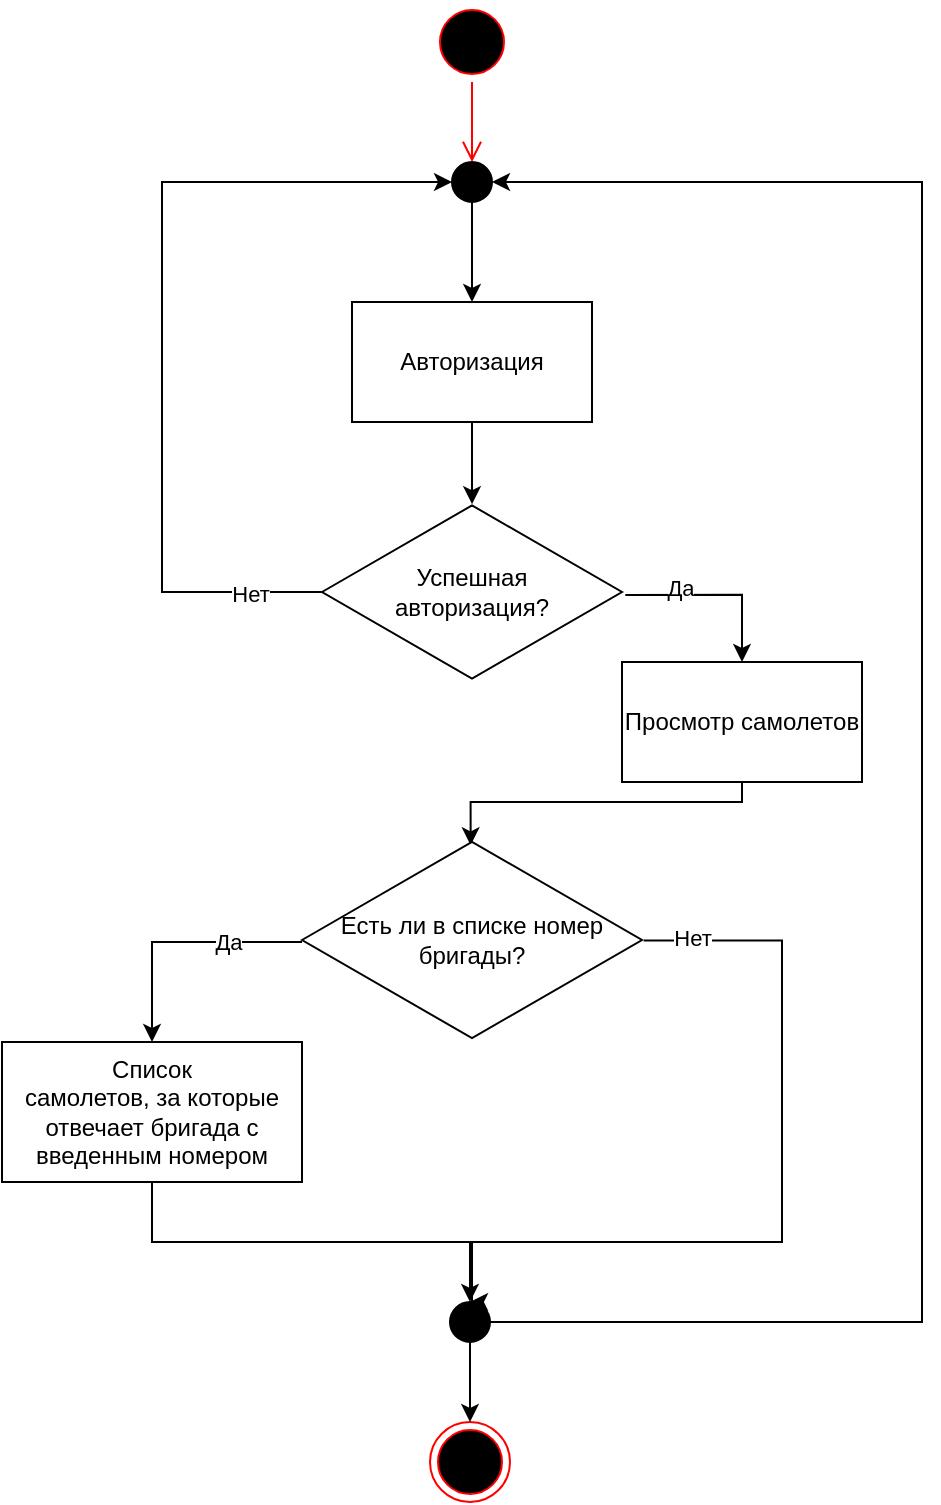 <mxfile version="22.1.2" type="device" pages="6">
  <diagram name="Бригадир" id="gbYcg71emGCIpF23BY0E">
    <mxGraphModel dx="1050" dy="629" grid="1" gridSize="10" guides="1" tooltips="1" connect="1" arrows="1" fold="1" page="1" pageScale="1" pageWidth="827" pageHeight="1169" math="0" shadow="0">
      <root>
        <mxCell id="0" />
        <mxCell id="1" parent="0" />
        <mxCell id="B1rNJe0j7EwULdUaKIZM-1" value="" style="ellipse;html=1;shape=startState;fillColor=#000000;strokeColor=#ff0000;" parent="1" vertex="1">
          <mxGeometry x="395" y="30" width="40" height="40" as="geometry" />
        </mxCell>
        <mxCell id="B1rNJe0j7EwULdUaKIZM-2" value="" style="edgeStyle=orthogonalEdgeStyle;html=1;verticalAlign=bottom;endArrow=open;endSize=8;strokeColor=#ff0000;rounded=0;entryX=0.5;entryY=0;entryDx=0;entryDy=0;" parent="1" source="B1rNJe0j7EwULdUaKIZM-1" target="N_R28Sh8K6TApdgzgdQJ-3" edge="1">
          <mxGeometry relative="1" as="geometry">
            <mxPoint x="470" y="60" as="targetPoint" />
          </mxGeometry>
        </mxCell>
        <mxCell id="9cxSKpNb0gx41KzYhWDz-2" style="edgeStyle=orthogonalEdgeStyle;rounded=0;orthogonalLoop=1;jettySize=auto;html=1;exitX=0.5;exitY=1;exitDx=0;exitDy=0;entryX=0.496;entryY=0.036;entryDx=0;entryDy=0;entryPerimeter=0;" parent="1" source="KCnsdSnW5oyPsIsuhHRU-5" target="9cxSKpNb0gx41KzYhWDz-3" edge="1">
          <mxGeometry relative="1" as="geometry">
            <mxPoint x="415" y="560" as="targetPoint" />
            <Array as="points">
              <mxPoint x="550" y="430" />
              <mxPoint x="414" y="430" />
            </Array>
          </mxGeometry>
        </mxCell>
        <mxCell id="KCnsdSnW5oyPsIsuhHRU-5" value="Просмотр самолетов" style="rounded=0;whiteSpace=wrap;html=1;" parent="1" vertex="1">
          <mxGeometry x="490" y="360" width="120" height="60" as="geometry" />
        </mxCell>
        <mxCell id="9cxSKpNb0gx41KzYhWDz-7" style="edgeStyle=orthogonalEdgeStyle;rounded=0;orthogonalLoop=1;jettySize=auto;html=1;entryX=0.5;entryY=0;entryDx=0;entryDy=0;exitX=1.005;exitY=0.502;exitDx=0;exitDy=0;exitPerimeter=0;" parent="1" source="9cxSKpNb0gx41KzYhWDz-3" target="N_R28Sh8K6TApdgzgdQJ-10" edge="1">
          <mxGeometry relative="1" as="geometry">
            <Array as="points">
              <mxPoint x="570" y="499" />
              <mxPoint x="570" y="650" />
              <mxPoint x="415" y="650" />
            </Array>
          </mxGeometry>
        </mxCell>
        <mxCell id="9cxSKpNb0gx41KzYhWDz-8" value="Нет" style="edgeLabel;html=1;align=center;verticalAlign=middle;resizable=0;points=[];" parent="9cxSKpNb0gx41KzYhWDz-7" vertex="1" connectable="0">
          <mxGeometry x="-0.884" y="1" relative="1" as="geometry">
            <mxPoint as="offset" />
          </mxGeometry>
        </mxCell>
        <mxCell id="9cxSKpNb0gx41KzYhWDz-10" style="edgeStyle=orthogonalEdgeStyle;rounded=0;orthogonalLoop=1;jettySize=auto;html=1;entryX=0.5;entryY=0;entryDx=0;entryDy=0;" parent="1" source="9cxSKpNb0gx41KzYhWDz-3" target="9cxSKpNb0gx41KzYhWDz-9" edge="1">
          <mxGeometry relative="1" as="geometry">
            <Array as="points">
              <mxPoint x="255" y="500" />
            </Array>
          </mxGeometry>
        </mxCell>
        <mxCell id="9cxSKpNb0gx41KzYhWDz-11" value="Да" style="edgeLabel;html=1;align=center;verticalAlign=middle;resizable=0;points=[];" parent="9cxSKpNb0gx41KzYhWDz-10" vertex="1" connectable="0">
          <mxGeometry x="-0.403" relative="1" as="geometry">
            <mxPoint as="offset" />
          </mxGeometry>
        </mxCell>
        <mxCell id="9cxSKpNb0gx41KzYhWDz-3" value="Есть ли в списке номер бригады?" style="html=1;whiteSpace=wrap;aspect=fixed;shape=isoRectangle;" parent="1" vertex="1">
          <mxGeometry x="330" y="448" width="170" height="102" as="geometry" />
        </mxCell>
        <mxCell id="9cxSKpNb0gx41KzYhWDz-15" style="edgeStyle=orthogonalEdgeStyle;rounded=0;orthogonalLoop=1;jettySize=auto;html=1;exitX=0.5;exitY=1;exitDx=0;exitDy=0;entryX=0.5;entryY=0;entryDx=0;entryDy=0;" parent="1" source="9cxSKpNb0gx41KzYhWDz-9" target="N_R28Sh8K6TApdgzgdQJ-10" edge="1">
          <mxGeometry relative="1" as="geometry">
            <mxPoint x="255" y="780" as="targetPoint" />
          </mxGeometry>
        </mxCell>
        <mxCell id="9cxSKpNb0gx41KzYhWDz-9" value="Список&lt;br&gt;самолетов, за которые отвечает бригада с введенным номером" style="rounded=0;whiteSpace=wrap;html=1;" parent="1" vertex="1">
          <mxGeometry x="180" y="550" width="150" height="70" as="geometry" />
        </mxCell>
        <mxCell id="9cxSKpNb0gx41KzYhWDz-12" value="" style="ellipse;html=1;shape=endState;fillColor=#000000;strokeColor=#ff0000;" parent="1" vertex="1">
          <mxGeometry x="394" y="740" width="40" height="40" as="geometry" />
        </mxCell>
        <mxCell id="N_R28Sh8K6TApdgzgdQJ-1" value="Авторизация" style="rounded=0;whiteSpace=wrap;html=1;" parent="1" vertex="1">
          <mxGeometry x="355" y="180" width="120" height="60" as="geometry" />
        </mxCell>
        <mxCell id="N_R28Sh8K6TApdgzgdQJ-6" style="edgeStyle=orthogonalEdgeStyle;rounded=0;orthogonalLoop=1;jettySize=auto;html=1;entryX=0;entryY=0.5;entryDx=0;entryDy=0;" parent="1" source="N_R28Sh8K6TApdgzgdQJ-2" target="N_R28Sh8K6TApdgzgdQJ-3" edge="1">
          <mxGeometry relative="1" as="geometry">
            <Array as="points">
              <mxPoint x="260" y="325" />
              <mxPoint x="260" y="120" />
            </Array>
            <mxPoint x="244.393" y="805.607" as="targetPoint" />
          </mxGeometry>
        </mxCell>
        <mxCell id="N_R28Sh8K6TApdgzgdQJ-7" value="Нет" style="edgeLabel;html=1;align=center;verticalAlign=middle;resizable=0;points=[];" parent="N_R28Sh8K6TApdgzgdQJ-6" vertex="1" connectable="0">
          <mxGeometry x="-0.831" y="1" relative="1" as="geometry">
            <mxPoint as="offset" />
          </mxGeometry>
        </mxCell>
        <mxCell id="N_R28Sh8K6TApdgzgdQJ-8" style="edgeStyle=orthogonalEdgeStyle;rounded=0;orthogonalLoop=1;jettySize=auto;html=1;entryX=0.5;entryY=0;entryDx=0;entryDy=0;exitX=1.011;exitY=0.516;exitDx=0;exitDy=0;exitPerimeter=0;" parent="1" source="N_R28Sh8K6TApdgzgdQJ-2" target="KCnsdSnW5oyPsIsuhHRU-5" edge="1">
          <mxGeometry relative="1" as="geometry">
            <mxPoint x="575" y="360" as="targetPoint" />
            <Array as="points">
              <mxPoint x="550" y="326" />
            </Array>
          </mxGeometry>
        </mxCell>
        <mxCell id="N_R28Sh8K6TApdgzgdQJ-9" value="Да" style="edgeLabel;html=1;align=center;verticalAlign=middle;resizable=0;points=[];" parent="N_R28Sh8K6TApdgzgdQJ-8" vertex="1" connectable="0">
          <mxGeometry x="-0.397" y="4" relative="1" as="geometry">
            <mxPoint as="offset" />
          </mxGeometry>
        </mxCell>
        <mxCell id="N_R28Sh8K6TApdgzgdQJ-2" value="Успешная&lt;br&gt;авторизация?" style="html=1;whiteSpace=wrap;aspect=fixed;shape=isoRectangle;" parent="1" vertex="1">
          <mxGeometry x="340" y="280" width="150" height="90" as="geometry" />
        </mxCell>
        <mxCell id="N_R28Sh8K6TApdgzgdQJ-4" style="edgeStyle=orthogonalEdgeStyle;rounded=0;orthogonalLoop=1;jettySize=auto;html=1;exitX=0.5;exitY=1;exitDx=0;exitDy=0;entryX=0.5;entryY=0;entryDx=0;entryDy=0;" parent="1" source="N_R28Sh8K6TApdgzgdQJ-3" target="N_R28Sh8K6TApdgzgdQJ-1" edge="1">
          <mxGeometry relative="1" as="geometry" />
        </mxCell>
        <mxCell id="N_R28Sh8K6TApdgzgdQJ-3" value="" style="ellipse;fillColor=strokeColor;html=1;" parent="1" vertex="1">
          <mxGeometry x="405" y="110" width="20" height="20" as="geometry" />
        </mxCell>
        <mxCell id="N_R28Sh8K6TApdgzgdQJ-5" style="edgeStyle=orthogonalEdgeStyle;rounded=0;orthogonalLoop=1;jettySize=auto;html=1;exitX=0.5;exitY=1;exitDx=0;exitDy=0;entryX=0.5;entryY=0.012;entryDx=0;entryDy=0;entryPerimeter=0;" parent="1" source="N_R28Sh8K6TApdgzgdQJ-1" target="N_R28Sh8K6TApdgzgdQJ-2" edge="1">
          <mxGeometry relative="1" as="geometry" />
        </mxCell>
        <mxCell id="N_R28Sh8K6TApdgzgdQJ-12" style="edgeStyle=orthogonalEdgeStyle;rounded=0;orthogonalLoop=1;jettySize=auto;html=1;exitX=0.5;exitY=1;exitDx=0;exitDy=0;entryX=0.5;entryY=0;entryDx=0;entryDy=0;" parent="1" source="N_R28Sh8K6TApdgzgdQJ-10" target="9cxSKpNb0gx41KzYhWDz-12" edge="1">
          <mxGeometry relative="1" as="geometry" />
        </mxCell>
        <mxCell id="N_R28Sh8K6TApdgzgdQJ-13" style="edgeStyle=orthogonalEdgeStyle;rounded=0;orthogonalLoop=1;jettySize=auto;html=1;exitX=1;exitY=0.5;exitDx=0;exitDy=0;entryX=1;entryY=0.5;entryDx=0;entryDy=0;" parent="1" source="N_R28Sh8K6TApdgzgdQJ-10" target="N_R28Sh8K6TApdgzgdQJ-3" edge="1">
          <mxGeometry relative="1" as="geometry">
            <Array as="points">
              <mxPoint x="640" y="690" />
              <mxPoint x="640" y="120" />
            </Array>
          </mxGeometry>
        </mxCell>
        <mxCell id="N_R28Sh8K6TApdgzgdQJ-10" value="" style="ellipse;fillColor=strokeColor;html=1;" parent="1" vertex="1">
          <mxGeometry x="404" y="680" width="20" height="20" as="geometry" />
        </mxCell>
      </root>
    </mxGraphModel>
  </diagram>
  <diagram id="72RkQnTrz2bTKzJ07-hC" name="Бригадир_этап_самолета">
    <mxGraphModel dx="1050" dy="629" grid="1" gridSize="10" guides="1" tooltips="1" connect="1" arrows="1" fold="1" page="1" pageScale="1" pageWidth="827" pageHeight="1169" math="0" shadow="0">
      <root>
        <mxCell id="0" />
        <mxCell id="1" parent="0" />
        <mxCell id="479lsG_VexsCxlOo2ozE-1" value="" style="ellipse;html=1;shape=startState;fillColor=#000000;strokeColor=#ff0000;" parent="1" vertex="1">
          <mxGeometry x="395" y="30" width="40" height="40" as="geometry" />
        </mxCell>
        <mxCell id="479lsG_VexsCxlOo2ozE-2" value="" style="edgeStyle=orthogonalEdgeStyle;html=1;verticalAlign=bottom;endArrow=open;endSize=8;strokeColor=#ff0000;rounded=0;entryX=0.5;entryY=0;entryDx=0;entryDy=0;" parent="1" source="479lsG_VexsCxlOo2ozE-1" target="479lsG_VexsCxlOo2ozE-25" edge="1">
          <mxGeometry relative="1" as="geometry">
            <mxPoint x="470" y="60" as="targetPoint" />
          </mxGeometry>
        </mxCell>
        <mxCell id="479lsG_VexsCxlOo2ozE-3" style="edgeStyle=orthogonalEdgeStyle;rounded=0;orthogonalLoop=1;jettySize=auto;html=1;exitX=0.5;exitY=1;exitDx=0;exitDy=0;entryX=0.496;entryY=0.036;entryDx=0;entryDy=0;entryPerimeter=0;" parent="1" source="479lsG_VexsCxlOo2ozE-4" target="479lsG_VexsCxlOo2ozE-9" edge="1">
          <mxGeometry relative="1" as="geometry">
            <mxPoint x="415" y="560" as="targetPoint" />
          </mxGeometry>
        </mxCell>
        <mxCell id="479lsG_VexsCxlOo2ozE-4" value="Просмотр самолетов" style="rounded=0;whiteSpace=wrap;html=1;" parent="1" vertex="1">
          <mxGeometry x="490" y="370" width="120" height="60" as="geometry" />
        </mxCell>
        <mxCell id="479lsG_VexsCxlOo2ozE-7" style="edgeStyle=orthogonalEdgeStyle;rounded=0;orthogonalLoop=1;jettySize=auto;html=1;entryX=0.5;entryY=0;entryDx=0;entryDy=0;" parent="1" source="479lsG_VexsCxlOo2ozE-9" target="479lsG_VexsCxlOo2ozE-13" edge="1">
          <mxGeometry relative="1" as="geometry">
            <Array as="points">
              <mxPoint x="255" y="525" />
            </Array>
          </mxGeometry>
        </mxCell>
        <mxCell id="Mda50vSBK-oNokHzPHRJ-4" value="Да" style="edgeLabel;html=1;align=center;verticalAlign=middle;resizable=0;points=[];" parent="479lsG_VexsCxlOo2ozE-7" vertex="1" connectable="0">
          <mxGeometry x="-0.496" y="-1" relative="1" as="geometry">
            <mxPoint as="offset" />
          </mxGeometry>
        </mxCell>
        <mxCell id="Mda50vSBK-oNokHzPHRJ-1" style="edgeStyle=orthogonalEdgeStyle;rounded=0;orthogonalLoop=1;jettySize=auto;html=1;entryX=0.5;entryY=0;entryDx=0;entryDy=0;exitX=0.996;exitY=0.498;exitDx=0;exitDy=0;exitPerimeter=0;" parent="1" source="479lsG_VexsCxlOo2ozE-9" target="479lsG_VexsCxlOo2ozE-29" edge="1">
          <mxGeometry relative="1" as="geometry">
            <Array as="points">
              <mxPoint x="560" y="525" />
              <mxPoint x="560" y="700" />
              <mxPoint x="415" y="700" />
            </Array>
          </mxGeometry>
        </mxCell>
        <mxCell id="Mda50vSBK-oNokHzPHRJ-2" value="Нет" style="edgeLabel;html=1;align=center;verticalAlign=middle;resizable=0;points=[];" parent="Mda50vSBK-oNokHzPHRJ-1" vertex="1" connectable="0">
          <mxGeometry x="-0.91" y="2" relative="1" as="geometry">
            <mxPoint as="offset" />
          </mxGeometry>
        </mxCell>
        <mxCell id="479lsG_VexsCxlOo2ozE-9" value="Самолет прошел текущий&lt;br&gt;этап подготовки?" style="html=1;whiteSpace=wrap;aspect=fixed;shape=isoRectangle;" parent="1" vertex="1">
          <mxGeometry x="323.34" y="470" width="183.33" height="110" as="geometry" />
        </mxCell>
        <mxCell id="479lsG_VexsCxlOo2ozE-12" style="edgeStyle=orthogonalEdgeStyle;rounded=0;orthogonalLoop=1;jettySize=auto;html=1;exitX=0.5;exitY=1;exitDx=0;exitDy=0;entryX=0.5;entryY=0;entryDx=0;entryDy=0;" parent="1" source="479lsG_VexsCxlOo2ozE-13" target="479lsG_VexsCxlOo2ozE-29" edge="1">
          <mxGeometry relative="1" as="geometry">
            <mxPoint x="255" y="780" as="targetPoint" />
            <Array as="points">
              <mxPoint x="255" y="700" />
              <mxPoint x="415" y="700" />
            </Array>
          </mxGeometry>
        </mxCell>
        <mxCell id="479lsG_VexsCxlOo2ozE-13" value="Самолет переходит на&amp;nbsp; следующий этап подготовки" style="rounded=0;whiteSpace=wrap;html=1;" parent="1" vertex="1">
          <mxGeometry x="180" y="570" width="150" height="70" as="geometry" />
        </mxCell>
        <mxCell id="479lsG_VexsCxlOo2ozE-14" value="" style="ellipse;html=1;shape=endState;fillColor=#000000;strokeColor=#ff0000;" parent="1" vertex="1">
          <mxGeometry x="394" y="800" width="40" height="40" as="geometry" />
        </mxCell>
        <mxCell id="479lsG_VexsCxlOo2ozE-18" value="Авторизация" style="rounded=0;whiteSpace=wrap;html=1;" parent="1" vertex="1">
          <mxGeometry x="355" y="180" width="120" height="60" as="geometry" />
        </mxCell>
        <mxCell id="479lsG_VexsCxlOo2ozE-19" style="edgeStyle=orthogonalEdgeStyle;rounded=0;orthogonalLoop=1;jettySize=auto;html=1;entryX=0;entryY=0.5;entryDx=0;entryDy=0;" parent="1" source="479lsG_VexsCxlOo2ozE-23" target="479lsG_VexsCxlOo2ozE-25" edge="1">
          <mxGeometry relative="1" as="geometry">
            <Array as="points">
              <mxPoint x="260" y="325" />
              <mxPoint x="260" y="120" />
            </Array>
          </mxGeometry>
        </mxCell>
        <mxCell id="479lsG_VexsCxlOo2ozE-20" value="Нет" style="edgeLabel;html=1;align=center;verticalAlign=middle;resizable=0;points=[];" parent="479lsG_VexsCxlOo2ozE-19" vertex="1" connectable="0">
          <mxGeometry x="-0.831" y="1" relative="1" as="geometry">
            <mxPoint as="offset" />
          </mxGeometry>
        </mxCell>
        <mxCell id="479lsG_VexsCxlOo2ozE-21" style="edgeStyle=orthogonalEdgeStyle;rounded=0;orthogonalLoop=1;jettySize=auto;html=1;entryX=0.5;entryY=0;entryDx=0;entryDy=0;" parent="1" source="479lsG_VexsCxlOo2ozE-23" target="479lsG_VexsCxlOo2ozE-4" edge="1">
          <mxGeometry relative="1" as="geometry">
            <mxPoint x="560" y="325" as="targetPoint" />
            <Array as="points">
              <mxPoint x="550" y="325" />
            </Array>
          </mxGeometry>
        </mxCell>
        <mxCell id="479lsG_VexsCxlOo2ozE-22" value="Да" style="edgeLabel;html=1;align=center;verticalAlign=middle;resizable=0;points=[];" parent="479lsG_VexsCxlOo2ozE-21" vertex="1" connectable="0">
          <mxGeometry x="-0.397" y="4" relative="1" as="geometry">
            <mxPoint as="offset" />
          </mxGeometry>
        </mxCell>
        <mxCell id="479lsG_VexsCxlOo2ozE-23" value="Успешная&lt;br&gt;авторизация?" style="html=1;whiteSpace=wrap;aspect=fixed;shape=isoRectangle;" parent="1" vertex="1">
          <mxGeometry x="340" y="280" width="150" height="90" as="geometry" />
        </mxCell>
        <mxCell id="479lsG_VexsCxlOo2ozE-24" style="edgeStyle=orthogonalEdgeStyle;rounded=0;orthogonalLoop=1;jettySize=auto;html=1;exitX=0.5;exitY=1;exitDx=0;exitDy=0;entryX=0.5;entryY=0;entryDx=0;entryDy=0;" parent="1" source="479lsG_VexsCxlOo2ozE-25" target="479lsG_VexsCxlOo2ozE-18" edge="1">
          <mxGeometry relative="1" as="geometry" />
        </mxCell>
        <mxCell id="479lsG_VexsCxlOo2ozE-25" value="" style="ellipse;fillColor=strokeColor;html=1;" parent="1" vertex="1">
          <mxGeometry x="405" y="110" width="20" height="20" as="geometry" />
        </mxCell>
        <mxCell id="479lsG_VexsCxlOo2ozE-26" style="edgeStyle=orthogonalEdgeStyle;rounded=0;orthogonalLoop=1;jettySize=auto;html=1;exitX=0.5;exitY=1;exitDx=0;exitDy=0;entryX=0.5;entryY=0.012;entryDx=0;entryDy=0;entryPerimeter=0;" parent="1" source="479lsG_VexsCxlOo2ozE-18" target="479lsG_VexsCxlOo2ozE-23" edge="1">
          <mxGeometry relative="1" as="geometry" />
        </mxCell>
        <mxCell id="Mda50vSBK-oNokHzPHRJ-6" style="edgeStyle=orthogonalEdgeStyle;rounded=0;orthogonalLoop=1;jettySize=auto;html=1;exitX=1;exitY=0.5;exitDx=0;exitDy=0;entryX=1;entryY=0.5;entryDx=0;entryDy=0;" parent="1" source="479lsG_VexsCxlOo2ozE-29" target="479lsG_VexsCxlOo2ozE-25" edge="1">
          <mxGeometry relative="1" as="geometry">
            <Array as="points">
              <mxPoint x="630" y="750" />
              <mxPoint x="630" y="120" />
            </Array>
          </mxGeometry>
        </mxCell>
        <mxCell id="Mda50vSBK-oNokHzPHRJ-7" style="edgeStyle=orthogonalEdgeStyle;rounded=0;orthogonalLoop=1;jettySize=auto;html=1;exitX=0.5;exitY=1;exitDx=0;exitDy=0;entryX=0.5;entryY=0;entryDx=0;entryDy=0;" parent="1" source="479lsG_VexsCxlOo2ozE-29" target="479lsG_VexsCxlOo2ozE-14" edge="1">
          <mxGeometry relative="1" as="geometry" />
        </mxCell>
        <mxCell id="479lsG_VexsCxlOo2ozE-29" value="" style="ellipse;fillColor=strokeColor;html=1;" parent="1" vertex="1">
          <mxGeometry x="404.5" y="740" width="19" height="20" as="geometry" />
        </mxCell>
      </root>
    </mxGraphModel>
  </diagram>
  <diagram id="NNmfrwMYwbo9ULxlCMUR" name="Бригадир_ремонт">
    <mxGraphModel dx="1050" dy="629" grid="1" gridSize="10" guides="1" tooltips="1" connect="1" arrows="1" fold="1" page="1" pageScale="1" pageWidth="827" pageHeight="1169" math="0" shadow="0">
      <root>
        <mxCell id="0" />
        <mxCell id="1" parent="0" />
        <mxCell id="qDNvrmPorYyyYvHM1h2M-1" value="" style="ellipse;html=1;shape=startState;fillColor=#000000;strokeColor=#ff0000;" vertex="1" parent="1">
          <mxGeometry x="395" y="30" width="40" height="40" as="geometry" />
        </mxCell>
        <mxCell id="qDNvrmPorYyyYvHM1h2M-2" value="" style="edgeStyle=orthogonalEdgeStyle;html=1;verticalAlign=bottom;endArrow=open;endSize=8;strokeColor=#ff0000;rounded=0;entryX=0.5;entryY=0;entryDx=0;entryDy=0;" edge="1" parent="1" source="qDNvrmPorYyyYvHM1h2M-1" target="qDNvrmPorYyyYvHM1h2M-20">
          <mxGeometry relative="1" as="geometry">
            <mxPoint x="470" y="60" as="targetPoint" />
          </mxGeometry>
        </mxCell>
        <mxCell id="qDNvrmPorYyyYvHM1h2M-3" style="edgeStyle=orthogonalEdgeStyle;rounded=0;orthogonalLoop=1;jettySize=auto;html=1;exitX=0.5;exitY=1;exitDx=0;exitDy=0;entryX=0.496;entryY=0.036;entryDx=0;entryDy=0;entryPerimeter=0;" edge="1" parent="1" source="qDNvrmPorYyyYvHM1h2M-4" target="qDNvrmPorYyyYvHM1h2M-9">
          <mxGeometry relative="1" as="geometry">
            <mxPoint x="415" y="560" as="targetPoint" />
            <Array as="points">
              <mxPoint x="550" y="441" />
              <mxPoint x="414" y="441" />
            </Array>
          </mxGeometry>
        </mxCell>
        <mxCell id="qDNvrmPorYyyYvHM1h2M-4" value="Список самолетов" style="rounded=0;whiteSpace=wrap;html=1;" vertex="1" parent="1">
          <mxGeometry x="490" y="370" width="120" height="60" as="geometry" />
        </mxCell>
        <mxCell id="qDNvrmPorYyyYvHM1h2M-5" style="edgeStyle=orthogonalEdgeStyle;rounded=0;orthogonalLoop=1;jettySize=auto;html=1;entryX=0.504;entryY=0.036;entryDx=0;entryDy=0;entryPerimeter=0;" edge="1" parent="1" source="qDNvrmPorYyyYvHM1h2M-9" target="qDNvrmPorYyyYvHM1h2M-25">
          <mxGeometry relative="1" as="geometry">
            <Array as="points">
              <mxPoint x="249" y="525" />
            </Array>
            <mxPoint x="255" y="550" as="targetPoint" />
          </mxGeometry>
        </mxCell>
        <mxCell id="qDNvrmPorYyyYvHM1h2M-6" value="Да" style="edgeLabel;html=1;align=center;verticalAlign=middle;resizable=0;points=[];" vertex="1" connectable="0" parent="qDNvrmPorYyyYvHM1h2M-5">
          <mxGeometry x="-0.496" y="-1" relative="1" as="geometry">
            <mxPoint as="offset" />
          </mxGeometry>
        </mxCell>
        <mxCell id="qDNvrmPorYyyYvHM1h2M-7" style="edgeStyle=orthogonalEdgeStyle;rounded=0;orthogonalLoop=1;jettySize=auto;html=1;entryX=0.5;entryY=0;entryDx=0;entryDy=0;exitX=0.996;exitY=0.498;exitDx=0;exitDy=0;exitPerimeter=0;" edge="1" parent="1" source="qDNvrmPorYyyYvHM1h2M-9" target="qDNvrmPorYyyYvHM1h2M-24">
          <mxGeometry relative="1" as="geometry">
            <Array as="points">
              <mxPoint x="550" y="525" />
              <mxPoint x="550" y="690" />
              <mxPoint x="414" y="690" />
            </Array>
          </mxGeometry>
        </mxCell>
        <mxCell id="qDNvrmPorYyyYvHM1h2M-8" value="Нет" style="edgeLabel;html=1;align=center;verticalAlign=middle;resizable=0;points=[];" vertex="1" connectable="0" parent="qDNvrmPorYyyYvHM1h2M-7">
          <mxGeometry x="-0.91" y="2" relative="1" as="geometry">
            <mxPoint as="offset" />
          </mxGeometry>
        </mxCell>
        <mxCell id="qDNvrmPorYyyYvHM1h2M-9" value="Есть ли самолет, за который ответчает бригадир?" style="html=1;whiteSpace=wrap;aspect=fixed;shape=isoRectangle;" vertex="1" parent="1">
          <mxGeometry x="311.66" y="461" width="206.67" height="124" as="geometry" />
        </mxCell>
        <mxCell id="qDNvrmPorYyyYvHM1h2M-30" style="edgeStyle=orthogonalEdgeStyle;rounded=0;orthogonalLoop=1;jettySize=auto;html=1;exitX=0.5;exitY=1;exitDx=0;exitDy=0;entryX=0;entryY=0.5;entryDx=0;entryDy=0;" edge="1" parent="1" source="qDNvrmPorYyyYvHM1h2M-11" target="qDNvrmPorYyyYvHM1h2M-24">
          <mxGeometry relative="1" as="geometry" />
        </mxCell>
        <mxCell id="qDNvrmPorYyyYvHM1h2M-11" value="Самолет отремонитрован" style="rounded=0;whiteSpace=wrap;html=1;" vertex="1" parent="1">
          <mxGeometry x="30" y="660" width="150" height="70" as="geometry" />
        </mxCell>
        <mxCell id="qDNvrmPorYyyYvHM1h2M-12" value="" style="ellipse;html=1;shape=endState;fillColor=#000000;strokeColor=#ff0000;" vertex="1" parent="1">
          <mxGeometry x="394" y="800" width="40" height="40" as="geometry" />
        </mxCell>
        <mxCell id="qDNvrmPorYyyYvHM1h2M-13" value="Авторизация" style="rounded=0;whiteSpace=wrap;html=1;" vertex="1" parent="1">
          <mxGeometry x="355" y="180" width="120" height="60" as="geometry" />
        </mxCell>
        <mxCell id="qDNvrmPorYyyYvHM1h2M-14" style="edgeStyle=orthogonalEdgeStyle;rounded=0;orthogonalLoop=1;jettySize=auto;html=1;entryX=0;entryY=0.5;entryDx=0;entryDy=0;" edge="1" parent="1" source="qDNvrmPorYyyYvHM1h2M-18" target="qDNvrmPorYyyYvHM1h2M-20">
          <mxGeometry relative="1" as="geometry">
            <Array as="points">
              <mxPoint x="260" y="325" />
              <mxPoint x="260" y="120" />
            </Array>
          </mxGeometry>
        </mxCell>
        <mxCell id="qDNvrmPorYyyYvHM1h2M-15" value="Нет" style="edgeLabel;html=1;align=center;verticalAlign=middle;resizable=0;points=[];" vertex="1" connectable="0" parent="qDNvrmPorYyyYvHM1h2M-14">
          <mxGeometry x="-0.831" y="1" relative="1" as="geometry">
            <mxPoint as="offset" />
          </mxGeometry>
        </mxCell>
        <mxCell id="qDNvrmPorYyyYvHM1h2M-16" style="edgeStyle=orthogonalEdgeStyle;rounded=0;orthogonalLoop=1;jettySize=auto;html=1;entryX=0.5;entryY=0;entryDx=0;entryDy=0;" edge="1" parent="1" source="qDNvrmPorYyyYvHM1h2M-18" target="qDNvrmPorYyyYvHM1h2M-4">
          <mxGeometry relative="1" as="geometry">
            <mxPoint x="560" y="325" as="targetPoint" />
            <Array as="points">
              <mxPoint x="550" y="325" />
            </Array>
          </mxGeometry>
        </mxCell>
        <mxCell id="qDNvrmPorYyyYvHM1h2M-17" value="Да" style="edgeLabel;html=1;align=center;verticalAlign=middle;resizable=0;points=[];" vertex="1" connectable="0" parent="qDNvrmPorYyyYvHM1h2M-16">
          <mxGeometry x="-0.397" y="4" relative="1" as="geometry">
            <mxPoint as="offset" />
          </mxGeometry>
        </mxCell>
        <mxCell id="qDNvrmPorYyyYvHM1h2M-18" value="Успешная&lt;br&gt;авторизация?" style="html=1;whiteSpace=wrap;aspect=fixed;shape=isoRectangle;" vertex="1" parent="1">
          <mxGeometry x="340" y="280" width="150" height="90" as="geometry" />
        </mxCell>
        <mxCell id="qDNvrmPorYyyYvHM1h2M-19" style="edgeStyle=orthogonalEdgeStyle;rounded=0;orthogonalLoop=1;jettySize=auto;html=1;exitX=0.5;exitY=1;exitDx=0;exitDy=0;entryX=0.5;entryY=0;entryDx=0;entryDy=0;" edge="1" parent="1" source="qDNvrmPorYyyYvHM1h2M-20" target="qDNvrmPorYyyYvHM1h2M-13">
          <mxGeometry relative="1" as="geometry" />
        </mxCell>
        <mxCell id="qDNvrmPorYyyYvHM1h2M-20" value="" style="ellipse;fillColor=strokeColor;html=1;" vertex="1" parent="1">
          <mxGeometry x="405" y="110" width="20" height="20" as="geometry" />
        </mxCell>
        <mxCell id="qDNvrmPorYyyYvHM1h2M-21" style="edgeStyle=orthogonalEdgeStyle;rounded=0;orthogonalLoop=1;jettySize=auto;html=1;exitX=0.5;exitY=1;exitDx=0;exitDy=0;entryX=0.5;entryY=0.012;entryDx=0;entryDy=0;entryPerimeter=0;" edge="1" parent="1" source="qDNvrmPorYyyYvHM1h2M-13" target="qDNvrmPorYyyYvHM1h2M-18">
          <mxGeometry relative="1" as="geometry" />
        </mxCell>
        <mxCell id="qDNvrmPorYyyYvHM1h2M-22" style="edgeStyle=orthogonalEdgeStyle;rounded=0;orthogonalLoop=1;jettySize=auto;html=1;exitX=1;exitY=0.5;exitDx=0;exitDy=0;entryX=1;entryY=0.5;entryDx=0;entryDy=0;" edge="1" parent="1" source="qDNvrmPorYyyYvHM1h2M-24" target="qDNvrmPorYyyYvHM1h2M-20">
          <mxGeometry relative="1" as="geometry">
            <Array as="points">
              <mxPoint x="630" y="750" />
              <mxPoint x="630" y="120" />
            </Array>
          </mxGeometry>
        </mxCell>
        <mxCell id="qDNvrmPorYyyYvHM1h2M-23" style="edgeStyle=orthogonalEdgeStyle;rounded=0;orthogonalLoop=1;jettySize=auto;html=1;exitX=0.5;exitY=1;exitDx=0;exitDy=0;entryX=0.5;entryY=0;entryDx=0;entryDy=0;" edge="1" parent="1" source="qDNvrmPorYyyYvHM1h2M-24" target="qDNvrmPorYyyYvHM1h2M-12">
          <mxGeometry relative="1" as="geometry" />
        </mxCell>
        <mxCell id="qDNvrmPorYyyYvHM1h2M-24" value="" style="ellipse;fillColor=strokeColor;html=1;" vertex="1" parent="1">
          <mxGeometry x="404.5" y="740" width="19" height="20" as="geometry" />
        </mxCell>
        <mxCell id="qDNvrmPorYyyYvHM1h2M-26" style="edgeStyle=orthogonalEdgeStyle;rounded=0;orthogonalLoop=1;jettySize=auto;html=1;entryX=0.5;entryY=0;entryDx=0;entryDy=0;" edge="1" parent="1" source="qDNvrmPorYyyYvHM1h2M-25" target="qDNvrmPorYyyYvHM1h2M-11">
          <mxGeometry relative="1" as="geometry">
            <Array as="points">
              <mxPoint x="105" y="605" />
            </Array>
          </mxGeometry>
        </mxCell>
        <mxCell id="qDNvrmPorYyyYvHM1h2M-29" value="да" style="edgeLabel;html=1;align=center;verticalAlign=middle;resizable=0;points=[];" vertex="1" connectable="0" parent="qDNvrmPorYyyYvHM1h2M-26">
          <mxGeometry x="-0.605" y="-1" relative="1" as="geometry">
            <mxPoint as="offset" />
          </mxGeometry>
        </mxCell>
        <mxCell id="qDNvrmPorYyyYvHM1h2M-27" style="edgeStyle=orthogonalEdgeStyle;rounded=0;orthogonalLoop=1;jettySize=auto;html=1;entryX=0.5;entryY=0;entryDx=0;entryDy=0;" edge="1" parent="1" source="qDNvrmPorYyyYvHM1h2M-25" target="qDNvrmPorYyyYvHM1h2M-24">
          <mxGeometry relative="1" as="geometry" />
        </mxCell>
        <mxCell id="qDNvrmPorYyyYvHM1h2M-28" value="Нет" style="edgeLabel;html=1;align=center;verticalAlign=middle;resizable=0;points=[];" vertex="1" connectable="0" parent="qDNvrmPorYyyYvHM1h2M-27">
          <mxGeometry x="-0.669" relative="1" as="geometry">
            <mxPoint as="offset" />
          </mxGeometry>
        </mxCell>
        <mxCell id="qDNvrmPorYyyYvHM1h2M-25" value="Самолет отремонтирован?" style="html=1;whiteSpace=wrap;aspect=fixed;shape=isoRectangle;" vertex="1" parent="1">
          <mxGeometry x="156.67" y="550" width="183.33" height="110" as="geometry" />
        </mxCell>
      </root>
    </mxGraphModel>
  </diagram>
  <diagram id="YThpaioR_l8N9KSqJ_6s" name="Админ_прсм_изм_самолетов">
    <mxGraphModel dx="1050" dy="1798" grid="1" gridSize="10" guides="1" tooltips="1" connect="1" arrows="1" fold="1" page="1" pageScale="1" pageWidth="827" pageHeight="1169" math="0" shadow="0">
      <root>
        <mxCell id="0" />
        <mxCell id="1" parent="0" />
        <mxCell id="IPQMmPiqae3yEjPSbkE5-5" style="edgeStyle=orthogonalEdgeStyle;rounded=0;orthogonalLoop=1;jettySize=auto;html=1;exitX=0.5;exitY=1;exitDx=0;exitDy=0;entryX=0.5;entryY=0;entryDx=0;entryDy=0;" parent="1" source="IPQMmPiqae3yEjPSbkE5-7" target="IPQMmPiqae3yEjPSbkE5-13" edge="1">
          <mxGeometry relative="1" as="geometry" />
        </mxCell>
        <mxCell id="IPQMmPiqae3yEjPSbkE5-6" style="edgeStyle=orthogonalEdgeStyle;rounded=0;orthogonalLoop=1;jettySize=auto;html=1;exitX=0.5;exitY=1;exitDx=0;exitDy=0;entryX=0.5;entryY=0;entryDx=0;entryDy=0;" parent="1" source="IPQMmPiqae3yEjPSbkE5-7" target="IPQMmPiqae3yEjPSbkE5-46" edge="1">
          <mxGeometry relative="1" as="geometry" />
        </mxCell>
        <mxCell id="IPQMmPiqae3yEjPSbkE5-7" value="Просмотр самолетов" style="rounded=0;whiteSpace=wrap;html=1;" parent="1" vertex="1">
          <mxGeometry x="500" y="120" width="120" height="60" as="geometry" />
        </mxCell>
        <mxCell id="IPQMmPiqae3yEjPSbkE5-13" value="Найти самолет по типу" style="rounded=0;whiteSpace=wrap;html=1;" parent="1" vertex="1">
          <mxGeometry x="370" y="230" width="120" height="60" as="geometry" />
        </mxCell>
        <mxCell id="IPQMmPiqae3yEjPSbkE5-14" style="edgeStyle=orthogonalEdgeStyle;rounded=0;orthogonalLoop=1;jettySize=auto;html=1;entryX=0.5;entryY=0;entryDx=0;entryDy=0;" parent="1" source="IPQMmPiqae3yEjPSbkE5-18" target="IPQMmPiqae3yEjPSbkE5-21" edge="1">
          <mxGeometry relative="1" as="geometry" />
        </mxCell>
        <mxCell id="IPQMmPiqae3yEjPSbkE5-15" value="Да" style="edgeLabel;html=1;align=center;verticalAlign=middle;resizable=0;points=[];" parent="IPQMmPiqae3yEjPSbkE5-14" vertex="1" connectable="0">
          <mxGeometry x="-0.26" relative="1" as="geometry">
            <mxPoint as="offset" />
          </mxGeometry>
        </mxCell>
        <mxCell id="cFb32KwO7ls-ZBatZldK-1" style="edgeStyle=orthogonalEdgeStyle;rounded=0;orthogonalLoop=1;jettySize=auto;html=1;entryX=0;entryY=0.5;entryDx=0;entryDy=0;" parent="1" source="IPQMmPiqae3yEjPSbkE5-18" target="IPQMmPiqae3yEjPSbkE5-42" edge="1">
          <mxGeometry relative="1" as="geometry">
            <Array as="points">
              <mxPoint x="220" y="385" />
              <mxPoint x="220" y="740" />
            </Array>
          </mxGeometry>
        </mxCell>
        <mxCell id="cFb32KwO7ls-ZBatZldK-2" value="Нет" style="edgeLabel;html=1;align=center;verticalAlign=middle;resizable=0;points=[];" parent="cFb32KwO7ls-ZBatZldK-1" vertex="1" connectable="0">
          <mxGeometry x="-0.92" y="-2" relative="1" as="geometry">
            <mxPoint as="offset" />
          </mxGeometry>
        </mxCell>
        <mxCell id="IPQMmPiqae3yEjPSbkE5-18" value="Самолеты найдены?" style="html=1;whiteSpace=wrap;aspect=fixed;shape=isoRectangle;" parent="1" vertex="1">
          <mxGeometry x="285" y="340" width="150" height="90" as="geometry" />
        </mxCell>
        <mxCell id="IPQMmPiqae3yEjPSbkE5-19" style="edgeStyle=orthogonalEdgeStyle;rounded=0;orthogonalLoop=1;jettySize=auto;html=1;exitX=0.5;exitY=1;exitDx=0;exitDy=0;entryX=0.501;entryY=0.04;entryDx=0;entryDy=0;entryPerimeter=0;" parent="1" source="IPQMmPiqae3yEjPSbkE5-13" target="IPQMmPiqae3yEjPSbkE5-18" edge="1">
          <mxGeometry relative="1" as="geometry" />
        </mxCell>
        <mxCell id="IPQMmPiqae3yEjPSbkE5-20" style="edgeStyle=orthogonalEdgeStyle;rounded=0;orthogonalLoop=1;jettySize=auto;html=1;exitX=0.5;exitY=1;exitDx=0;exitDy=0;entryX=0.5;entryY=0;entryDx=0;entryDy=0;" parent="1" source="IPQMmPiqae3yEjPSbkE5-21" target="IPQMmPiqae3yEjPSbkE5-42" edge="1">
          <mxGeometry relative="1" as="geometry">
            <Array as="points">
              <mxPoint x="510" y="700" />
              <mxPoint x="414" y="700" />
            </Array>
          </mxGeometry>
        </mxCell>
        <mxCell id="IPQMmPiqae3yEjPSbkE5-21" value="Найденные самолеты" style="rounded=0;whiteSpace=wrap;html=1;" parent="1" vertex="1">
          <mxGeometry x="450" y="410" width="120" height="60" as="geometry" />
        </mxCell>
        <mxCell id="IPQMmPiqae3yEjPSbkE5-41" style="edgeStyle=orthogonalEdgeStyle;rounded=0;orthogonalLoop=1;jettySize=auto;html=1;exitX=0.5;exitY=1;exitDx=0;exitDy=0;entryX=0.5;entryY=0;entryDx=0;entryDy=0;" parent="1" source="IPQMmPiqae3yEjPSbkE5-42" target="IPQMmPiqae3yEjPSbkE5-43" edge="1">
          <mxGeometry relative="1" as="geometry" />
        </mxCell>
        <mxCell id="LNqoqz2RchdpGhQyZzJn-3" style="edgeStyle=orthogonalEdgeStyle;rounded=0;orthogonalLoop=1;jettySize=auto;html=1;exitX=1;exitY=0.5;exitDx=0;exitDy=0;entryX=1;entryY=0.5;entryDx=0;entryDy=0;" parent="1" source="IPQMmPiqae3yEjPSbkE5-42" target="XE07lHejumDIykfMBTGq-12" edge="1">
          <mxGeometry relative="1" as="geometry">
            <Array as="points">
              <mxPoint x="690" y="740" />
              <mxPoint x="690" y="-90" />
            </Array>
          </mxGeometry>
        </mxCell>
        <mxCell id="IPQMmPiqae3yEjPSbkE5-42" value="" style="ellipse;fillColor=strokeColor;html=1;" parent="1" vertex="1">
          <mxGeometry x="404" y="730" width="20" height="20" as="geometry" />
        </mxCell>
        <mxCell id="IPQMmPiqae3yEjPSbkE5-43" value="" style="ellipse;html=1;shape=endState;fillColor=#000000;strokeColor=#ff0000;" parent="1" vertex="1">
          <mxGeometry x="394" y="790" width="40" height="40" as="geometry" />
        </mxCell>
        <mxCell id="LNqoqz2RchdpGhQyZzJn-1" style="edgeStyle=orthogonalEdgeStyle;rounded=0;orthogonalLoop=1;jettySize=auto;html=1;exitX=0.5;exitY=1;exitDx=0;exitDy=0;entryX=0.5;entryY=0;entryDx=0;entryDy=0;" parent="1" source="IPQMmPiqae3yEjPSbkE5-46" target="IPQMmPiqae3yEjPSbkE5-42" edge="1">
          <mxGeometry relative="1" as="geometry">
            <Array as="points">
              <mxPoint x="600" y="700" />
              <mxPoint x="414" y="700" />
            </Array>
          </mxGeometry>
        </mxCell>
        <mxCell id="IPQMmPiqae3yEjPSbkE5-46" value="Добавить/изменить данные самолета" style="rounded=0;whiteSpace=wrap;html=1;" parent="1" vertex="1">
          <mxGeometry x="540" y="230" width="120" height="60" as="geometry" />
        </mxCell>
        <mxCell id="XE07lHejumDIykfMBTGq-1" value="" style="ellipse;html=1;shape=startState;fillColor=#000000;strokeColor=#ff0000;" parent="1" vertex="1">
          <mxGeometry x="395" y="-180" width="40" height="40" as="geometry" />
        </mxCell>
        <mxCell id="XE07lHejumDIykfMBTGq-2" value="" style="edgeStyle=orthogonalEdgeStyle;html=1;verticalAlign=bottom;endArrow=open;endSize=8;strokeColor=#ff0000;rounded=0;entryX=0.5;entryY=0;entryDx=0;entryDy=0;" parent="1" source="XE07lHejumDIykfMBTGq-1" target="XE07lHejumDIykfMBTGq-12" edge="1">
          <mxGeometry relative="1" as="geometry">
            <mxPoint x="415" y="-90" as="targetPoint" />
          </mxGeometry>
        </mxCell>
        <mxCell id="XE07lHejumDIykfMBTGq-5" value="Авторизация" style="rounded=0;whiteSpace=wrap;html=1;" parent="1" vertex="1">
          <mxGeometry x="355.0" y="-40" width="120" height="60" as="geometry" />
        </mxCell>
        <mxCell id="XE07lHejumDIykfMBTGq-6" style="edgeStyle=orthogonalEdgeStyle;rounded=0;orthogonalLoop=1;jettySize=auto;html=1;entryX=0;entryY=0.5;entryDx=0;entryDy=0;" parent="1" source="XE07lHejumDIykfMBTGq-10" target="XE07lHejumDIykfMBTGq-12" edge="1">
          <mxGeometry relative="1" as="geometry">
            <Array as="points">
              <mxPoint x="280" y="95" />
              <mxPoint x="280" y="-90" />
            </Array>
          </mxGeometry>
        </mxCell>
        <mxCell id="XE07lHejumDIykfMBTGq-7" value="Нет" style="edgeLabel;html=1;align=center;verticalAlign=middle;resizable=0;points=[];" parent="XE07lHejumDIykfMBTGq-6" vertex="1" connectable="0">
          <mxGeometry x="-0.831" y="1" relative="1" as="geometry">
            <mxPoint as="offset" />
          </mxGeometry>
        </mxCell>
        <mxCell id="XE07lHejumDIykfMBTGq-8" style="edgeStyle=orthogonalEdgeStyle;rounded=0;orthogonalLoop=1;jettySize=auto;html=1;entryX=0.5;entryY=0;entryDx=0;entryDy=0;" parent="1" source="XE07lHejumDIykfMBTGq-10" target="IPQMmPiqae3yEjPSbkE5-7" edge="1">
          <mxGeometry relative="1" as="geometry">
            <mxPoint x="570" y="120" as="targetPoint" />
          </mxGeometry>
        </mxCell>
        <mxCell id="XE07lHejumDIykfMBTGq-9" value="Да" style="edgeLabel;html=1;align=center;verticalAlign=middle;resizable=0;points=[];" parent="XE07lHejumDIykfMBTGq-8" vertex="1" connectable="0">
          <mxGeometry x="-0.26" relative="1" as="geometry">
            <mxPoint as="offset" />
          </mxGeometry>
        </mxCell>
        <mxCell id="XE07lHejumDIykfMBTGq-10" value="Успешная&lt;br&gt;авторизация?" style="html=1;whiteSpace=wrap;aspect=fixed;shape=isoRectangle;" parent="1" vertex="1">
          <mxGeometry x="340.0" y="50" width="150" height="90" as="geometry" />
        </mxCell>
        <mxCell id="XE07lHejumDIykfMBTGq-11" style="edgeStyle=orthogonalEdgeStyle;rounded=0;orthogonalLoop=1;jettySize=auto;html=1;exitX=0.5;exitY=1;exitDx=0;exitDy=0;entryX=0.5;entryY=0;entryDx=0;entryDy=0;" parent="1" source="XE07lHejumDIykfMBTGq-12" target="XE07lHejumDIykfMBTGq-5" edge="1">
          <mxGeometry relative="1" as="geometry" />
        </mxCell>
        <mxCell id="XE07lHejumDIykfMBTGq-12" value="" style="ellipse;fillColor=strokeColor;html=1;" parent="1" vertex="1">
          <mxGeometry x="405" y="-100" width="20" height="20" as="geometry" />
        </mxCell>
        <mxCell id="XE07lHejumDIykfMBTGq-13" style="edgeStyle=orthogonalEdgeStyle;rounded=0;orthogonalLoop=1;jettySize=auto;html=1;exitX=0.5;exitY=1;exitDx=0;exitDy=0;entryX=0.5;entryY=0.012;entryDx=0;entryDy=0;entryPerimeter=0;" parent="1" source="XE07lHejumDIykfMBTGq-5" target="XE07lHejumDIykfMBTGq-10" edge="1">
          <mxGeometry relative="1" as="geometry" />
        </mxCell>
      </root>
    </mxGraphModel>
  </diagram>
  <diagram id="SxD70ggt7YRPP4EA6YoB" name="Админ_прсм_изм_бригад">
    <mxGraphModel dx="1050" dy="1798" grid="1" gridSize="10" guides="1" tooltips="1" connect="1" arrows="1" fold="1" page="1" pageScale="1" pageWidth="827" pageHeight="1169" math="0" shadow="0">
      <root>
        <mxCell id="0" />
        <mxCell id="1" parent="0" />
        <mxCell id="79Ocvjg2bzG3heScAZZd-1" style="edgeStyle=orthogonalEdgeStyle;rounded=0;orthogonalLoop=1;jettySize=auto;html=1;exitX=0.5;exitY=1;exitDx=0;exitDy=0;entryX=0.5;entryY=0;entryDx=0;entryDy=0;" parent="1" source="79Ocvjg2bzG3heScAZZd-3" target="79Ocvjg2bzG3heScAZZd-6" edge="1">
          <mxGeometry relative="1" as="geometry" />
        </mxCell>
        <mxCell id="79Ocvjg2bzG3heScAZZd-2" style="edgeStyle=orthogonalEdgeStyle;rounded=0;orthogonalLoop=1;jettySize=auto;html=1;exitX=0.5;exitY=1;exitDx=0;exitDy=0;entryX=0.5;entryY=0;entryDx=0;entryDy=0;" parent="1" source="ZRrAMDqMyjH8-Q7Lnm2d-1" edge="1" target="e3IQphI2aG3IAENoMa7S-2">
          <mxGeometry relative="1" as="geometry">
            <mxPoint x="345" y="390" as="targetPoint" />
          </mxGeometry>
        </mxCell>
        <mxCell id="79Ocvjg2bzG3heScAZZd-3" value="Просмотр обслуживающих бригад" style="rounded=0;whiteSpace=wrap;html=1;" parent="1" vertex="1">
          <mxGeometry x="500" y="120" width="120" height="60" as="geometry" />
        </mxCell>
        <mxCell id="e3IQphI2aG3IAENoMa7S-6" style="edgeStyle=orthogonalEdgeStyle;rounded=0;orthogonalLoop=1;jettySize=auto;html=1;exitX=0.5;exitY=1;exitDx=0;exitDy=0;entryX=0.5;entryY=0;entryDx=0;entryDy=0;" parent="1" source="79Ocvjg2bzG3heScAZZd-6" target="e3IQphI2aG3IAENoMa7S-2" edge="1">
          <mxGeometry relative="1" as="geometry">
            <Array as="points">
              <mxPoint x="570" y="350" />
              <mxPoint x="414" y="350" />
            </Array>
          </mxGeometry>
        </mxCell>
        <mxCell id="79Ocvjg2bzG3heScAZZd-6" value="Список бригад" style="rounded=0;whiteSpace=wrap;html=1;" parent="1" vertex="1">
          <mxGeometry x="510" y="240" width="120" height="60" as="geometry" />
        </mxCell>
        <mxCell id="e3IQphI2aG3IAENoMa7S-5" style="edgeStyle=orthogonalEdgeStyle;rounded=0;orthogonalLoop=1;jettySize=auto;html=1;exitX=0.5;exitY=1;exitDx=0;exitDy=0;entryX=0.5;entryY=0;entryDx=0;entryDy=0;" parent="1" source="ZRrAMDqMyjH8-Q7Lnm2d-1" target="e3IQphI2aG3IAENoMa7S-2" edge="1">
          <mxGeometry relative="1" as="geometry" />
        </mxCell>
        <mxCell id="vYRq1_1_4S_deW1KQZXV-2" value="" style="ellipse;html=1;shape=startState;fillColor=#000000;strokeColor=#ff0000;" parent="1" vertex="1">
          <mxGeometry x="395" y="-180" width="40" height="40" as="geometry" />
        </mxCell>
        <mxCell id="vYRq1_1_4S_deW1KQZXV-3" value="" style="edgeStyle=orthogonalEdgeStyle;html=1;verticalAlign=bottom;endArrow=open;endSize=8;strokeColor=#ff0000;rounded=0;entryX=0.5;entryY=0;entryDx=0;entryDy=0;" parent="1" source="vYRq1_1_4S_deW1KQZXV-2" target="vYRq1_1_4S_deW1KQZXV-13" edge="1">
          <mxGeometry relative="1" as="geometry">
            <mxPoint x="415" y="-90" as="targetPoint" />
          </mxGeometry>
        </mxCell>
        <mxCell id="vYRq1_1_4S_deW1KQZXV-6" value="Авторизация" style="rounded=0;whiteSpace=wrap;html=1;" parent="1" vertex="1">
          <mxGeometry x="355.0" y="-40" width="120" height="60" as="geometry" />
        </mxCell>
        <mxCell id="vYRq1_1_4S_deW1KQZXV-7" style="edgeStyle=orthogonalEdgeStyle;rounded=0;orthogonalLoop=1;jettySize=auto;html=1;entryX=0;entryY=0.5;entryDx=0;entryDy=0;" parent="1" source="vYRq1_1_4S_deW1KQZXV-11" target="vYRq1_1_4S_deW1KQZXV-13" edge="1">
          <mxGeometry relative="1" as="geometry">
            <Array as="points">
              <mxPoint x="280" y="95" />
              <mxPoint x="280" y="-100" />
            </Array>
          </mxGeometry>
        </mxCell>
        <mxCell id="vYRq1_1_4S_deW1KQZXV-8" value="Нет" style="edgeLabel;html=1;align=center;verticalAlign=middle;resizable=0;points=[];" parent="vYRq1_1_4S_deW1KQZXV-7" vertex="1" connectable="0">
          <mxGeometry x="-0.831" y="1" relative="1" as="geometry">
            <mxPoint as="offset" />
          </mxGeometry>
        </mxCell>
        <mxCell id="vYRq1_1_4S_deW1KQZXV-9" style="edgeStyle=orthogonalEdgeStyle;rounded=0;orthogonalLoop=1;jettySize=auto;html=1;entryX=0.5;entryY=0;entryDx=0;entryDy=0;" parent="1" source="vYRq1_1_4S_deW1KQZXV-11" target="79Ocvjg2bzG3heScAZZd-3" edge="1">
          <mxGeometry relative="1" as="geometry">
            <mxPoint x="570" y="130" as="targetPoint" />
          </mxGeometry>
        </mxCell>
        <mxCell id="vYRq1_1_4S_deW1KQZXV-10" value="Да" style="edgeLabel;html=1;align=center;verticalAlign=middle;resizable=0;points=[];" parent="vYRq1_1_4S_deW1KQZXV-9" vertex="1" connectable="0">
          <mxGeometry x="-0.26" relative="1" as="geometry">
            <mxPoint as="offset" />
          </mxGeometry>
        </mxCell>
        <mxCell id="vYRq1_1_4S_deW1KQZXV-11" value="Успешная&lt;br&gt;авторизация?" style="html=1;whiteSpace=wrap;aspect=fixed;shape=isoRectangle;" parent="1" vertex="1">
          <mxGeometry x="340.0" y="50" width="150" height="90" as="geometry" />
        </mxCell>
        <mxCell id="vYRq1_1_4S_deW1KQZXV-12" style="edgeStyle=orthogonalEdgeStyle;rounded=0;orthogonalLoop=1;jettySize=auto;html=1;exitX=0.5;exitY=1;exitDx=0;exitDy=0;entryX=0.5;entryY=0;entryDx=0;entryDy=0;" parent="1" source="vYRq1_1_4S_deW1KQZXV-13" target="vYRq1_1_4S_deW1KQZXV-6" edge="1">
          <mxGeometry relative="1" as="geometry" />
        </mxCell>
        <mxCell id="vYRq1_1_4S_deW1KQZXV-13" value="" style="ellipse;fillColor=strokeColor;html=1;" parent="1" vertex="1">
          <mxGeometry x="405" y="-110" width="20" height="20" as="geometry" />
        </mxCell>
        <mxCell id="vYRq1_1_4S_deW1KQZXV-14" style="edgeStyle=orthogonalEdgeStyle;rounded=0;orthogonalLoop=1;jettySize=auto;html=1;exitX=0.5;exitY=1;exitDx=0;exitDy=0;entryX=0.5;entryY=0.012;entryDx=0;entryDy=0;entryPerimeter=0;" parent="1" source="vYRq1_1_4S_deW1KQZXV-6" target="vYRq1_1_4S_deW1KQZXV-11" edge="1">
          <mxGeometry relative="1" as="geometry" />
        </mxCell>
        <mxCell id="e3IQphI2aG3IAENoMa7S-9" style="edgeStyle=orthogonalEdgeStyle;rounded=0;orthogonalLoop=1;jettySize=auto;html=1;exitX=1;exitY=0.5;exitDx=0;exitDy=0;entryX=1;entryY=0.5;entryDx=0;entryDy=0;" parent="1" source="e3IQphI2aG3IAENoMa7S-2" target="vYRq1_1_4S_deW1KQZXV-13" edge="1">
          <mxGeometry relative="1" as="geometry">
            <Array as="points">
              <mxPoint x="650" y="410" />
              <mxPoint x="650" y="-100" />
            </Array>
          </mxGeometry>
        </mxCell>
        <mxCell id="Osmbm4gUtcwiAH9sYdXG-2" style="edgeStyle=orthogonalEdgeStyle;rounded=0;orthogonalLoop=1;jettySize=auto;html=1;exitX=0.5;exitY=1;exitDx=0;exitDy=0;entryX=0.5;entryY=0;entryDx=0;entryDy=0;" parent="1" source="e3IQphI2aG3IAENoMa7S-2" target="gGHtNOXus-W0vNIozNk3-1" edge="1">
          <mxGeometry relative="1" as="geometry">
            <mxPoint x="414" y="530" as="targetPoint" />
          </mxGeometry>
        </mxCell>
        <mxCell id="e3IQphI2aG3IAENoMa7S-2" value="" style="ellipse;fillColor=strokeColor;html=1;" parent="1" vertex="1">
          <mxGeometry x="404" y="400" width="20" height="20" as="geometry" />
        </mxCell>
        <mxCell id="d3zooCzC44jms2dU4m2n-1" value="" style="edgeStyle=orthogonalEdgeStyle;rounded=0;orthogonalLoop=1;jettySize=auto;html=1;exitX=0.5;exitY=1;exitDx=0;exitDy=0;entryX=0.5;entryY=0;entryDx=0;entryDy=0;" parent="1" source="79Ocvjg2bzG3heScAZZd-3" target="ZRrAMDqMyjH8-Q7Lnm2d-1" edge="1">
          <mxGeometry relative="1" as="geometry">
            <mxPoint x="345" y="390" as="targetPoint" />
            <mxPoint x="414" y="280" as="sourcePoint" />
          </mxGeometry>
        </mxCell>
        <mxCell id="ZRrAMDqMyjH8-Q7Lnm2d-1" value="Добавить/изменить данные бригады" style="rounded=0;whiteSpace=wrap;html=1;" parent="1" vertex="1">
          <mxGeometry x="354" y="240" width="120" height="60" as="geometry" />
        </mxCell>
        <mxCell id="gGHtNOXus-W0vNIozNk3-1" value="" style="ellipse;html=1;shape=endState;fillColor=#000000;strokeColor=#ff0000;" parent="1" vertex="1">
          <mxGeometry x="394" y="470" width="40" height="40" as="geometry" />
        </mxCell>
      </root>
    </mxGraphModel>
  </diagram>
  <diagram id="tWiosU6rMvy-EZ6aaBwY" name="Визуальная карта онлайн сервиса">
    <mxGraphModel dx="1050" dy="1798" grid="1" gridSize="10" guides="1" tooltips="1" connect="1" arrows="1" fold="1" page="1" pageScale="1" pageWidth="827" pageHeight="1169" math="0" shadow="0">
      <root>
        <mxCell id="0" />
        <mxCell id="1" parent="0" />
        <mxCell id="LC3nbkCfjfMMfpak4p-2-6" style="edgeStyle=orthogonalEdgeStyle;rounded=0;orthogonalLoop=1;jettySize=auto;html=1;exitX=0;exitY=0.5;exitDx=0;exitDy=0;entryX=0.5;entryY=0;entryDx=0;entryDy=0;" parent="1" source="dkTG23cdEp8xLWfIXDu7-1" target="LC3nbkCfjfMMfpak4p-2-2" edge="1">
          <mxGeometry relative="1" as="geometry">
            <mxPoint x="399" y="25" as="sourcePoint" />
          </mxGeometry>
        </mxCell>
        <mxCell id="LC3nbkCfjfMMfpak4p-2-7" style="edgeStyle=orthogonalEdgeStyle;rounded=0;orthogonalLoop=1;jettySize=auto;html=1;exitX=1;exitY=0.5;exitDx=0;exitDy=0;entryX=0.5;entryY=0;entryDx=0;entryDy=0;" parent="1" source="dkTG23cdEp8xLWfIXDu7-1" target="LC3nbkCfjfMMfpak4p-2-4" edge="1">
          <mxGeometry relative="1" as="geometry">
            <mxPoint x="429" y="25" as="sourcePoint" />
          </mxGeometry>
        </mxCell>
        <mxCell id="LC3nbkCfjfMMfpak4p-2-18" style="edgeStyle=orthogonalEdgeStyle;rounded=0;orthogonalLoop=1;jettySize=auto;html=1;exitX=0.5;exitY=1;exitDx=0;exitDy=0;entryX=0.5;entryY=0;entryDx=0;entryDy=0;" parent="1" source="LC3nbkCfjfMMfpak4p-2-2" target="LC3nbkCfjfMMfpak4p-2-15" edge="1">
          <mxGeometry relative="1" as="geometry" />
        </mxCell>
        <mxCell id="LC3nbkCfjfMMfpak4p-2-26" style="edgeStyle=orthogonalEdgeStyle;rounded=0;orthogonalLoop=1;jettySize=auto;html=1;exitX=0.5;exitY=1;exitDx=0;exitDy=0;entryX=0.5;entryY=0;entryDx=0;entryDy=0;" parent="1" source="LC3nbkCfjfMMfpak4p-2-2" target="LC3nbkCfjfMMfpak4p-2-14" edge="1">
          <mxGeometry relative="1" as="geometry" />
        </mxCell>
        <mxCell id="LC3nbkCfjfMMfpak4p-2-2" value="Окно &quot;Администратор&quot;" style="rounded=0;whiteSpace=wrap;html=1;" parent="1" vertex="1">
          <mxGeometry x="250" y="80" width="120" height="60" as="geometry" />
        </mxCell>
        <mxCell id="LC3nbkCfjfMMfpak4p-2-13" style="edgeStyle=orthogonalEdgeStyle;rounded=0;orthogonalLoop=1;jettySize=auto;html=1;exitX=0.5;exitY=1;exitDx=0;exitDy=0;entryX=0.5;entryY=0;entryDx=0;entryDy=0;" parent="1" source="LC3nbkCfjfMMfpak4p-2-4" target="LC3nbkCfjfMMfpak4p-2-12" edge="1">
          <mxGeometry relative="1" as="geometry" />
        </mxCell>
        <mxCell id="LC3nbkCfjfMMfpak4p-2-4" value="Окно &quot;Бригадира&quot;" style="rounded=0;whiteSpace=wrap;html=1;" parent="1" vertex="1">
          <mxGeometry x="480" y="80" width="120" height="60" as="geometry" />
        </mxCell>
        <mxCell id="LC3nbkCfjfMMfpak4p-2-12" value="&quot;Самолеты&quot;" style="rounded=0;whiteSpace=wrap;html=1;" parent="1" vertex="1">
          <mxGeometry x="480" y="190" width="120" height="60" as="geometry" />
        </mxCell>
        <mxCell id="LC3nbkCfjfMMfpak4p-2-14" value="&quot;Спсок обслуживающих бригад&quot;" style="rounded=0;whiteSpace=wrap;html=1;" parent="1" vertex="1">
          <mxGeometry x="330" y="190" width="120" height="60" as="geometry" />
        </mxCell>
        <mxCell id="LC3nbkCfjfMMfpak4p-2-15" value="&quot;Список всех самолетов&quot;" style="rounded=0;whiteSpace=wrap;html=1;" parent="1" vertex="1">
          <mxGeometry x="180" y="190" width="120" height="60" as="geometry" />
        </mxCell>
        <mxCell id="dkTG23cdEp8xLWfIXDu7-1" value="Авторизация" style="rounded=0;whiteSpace=wrap;html=1;" parent="1" vertex="1">
          <mxGeometry x="354" y="-10" width="120" height="60" as="geometry" />
        </mxCell>
      </root>
    </mxGraphModel>
  </diagram>
</mxfile>
